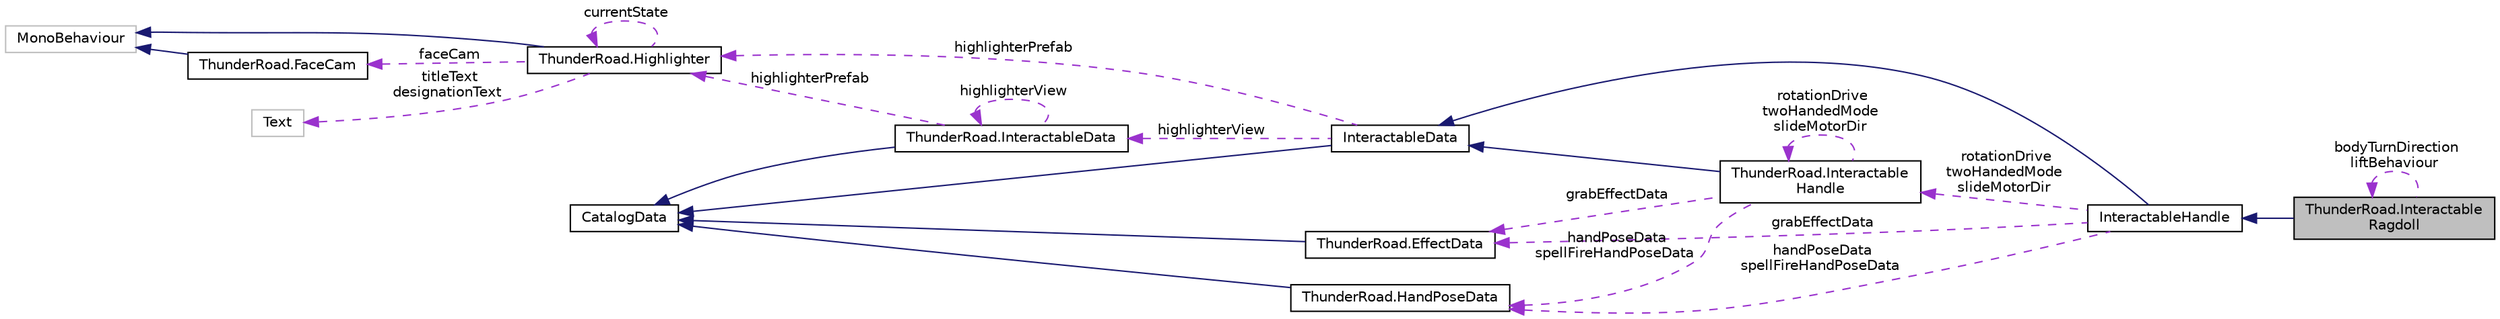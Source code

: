 digraph "ThunderRoad.InteractableRagdoll"
{
 // LATEX_PDF_SIZE
  edge [fontname="Helvetica",fontsize="10",labelfontname="Helvetica",labelfontsize="10"];
  node [fontname="Helvetica",fontsize="10",shape=record];
  rankdir="LR";
  Node1 [label="ThunderRoad.Interactable\lRagdoll",height=0.2,width=0.4,color="black", fillcolor="grey75", style="filled", fontcolor="black",tooltip="Class InteractableRagdoll. Implements the ThunderRoad.InteractableHandle"];
  Node2 -> Node1 [dir="back",color="midnightblue",fontsize="10",style="solid",fontname="Helvetica"];
  Node2 [label="InteractableHandle",height=0.2,width=0.4,color="black", fillcolor="white", style="filled",URL="$class_thunder_road_1_1_interactable_handle.html",tooltip="Class InteractableHandle. Implements the ThunderRoad.InteractableData"];
  Node3 -> Node2 [dir="back",color="midnightblue",fontsize="10",style="solid",fontname="Helvetica"];
  Node3 [label="InteractableData",height=0.2,width=0.4,color="black", fillcolor="white", style="filled",URL="$class_thunder_road_1_1_interactable_data.html",tooltip="Class InteractableData. Implements the ThunderRoad.CatalogData"];
  Node4 -> Node3 [dir="back",color="midnightblue",fontsize="10",style="solid",fontname="Helvetica"];
  Node4 [label="CatalogData",height=0.2,width=0.4,color="black", fillcolor="white", style="filled",URL="$class_thunder_road_1_1_catalog_data.html",tooltip="Class CatalogData."];
  Node5 -> Node3 [dir="back",color="darkorchid3",fontsize="10",style="dashed",label=" highlighterPrefab" ,fontname="Helvetica"];
  Node5 [label="ThunderRoad.Highlighter",height=0.2,width=0.4,color="black", fillcolor="white", style="filled",URL="$class_thunder_road_1_1_highlighter.html",tooltip="Class Highlighter. Implements the UnityEngine.MonoBehaviour"];
  Node6 -> Node5 [dir="back",color="midnightblue",fontsize="10",style="solid",fontname="Helvetica"];
  Node6 [label="MonoBehaviour",height=0.2,width=0.4,color="grey75", fillcolor="white", style="filled",tooltip=" "];
  Node7 -> Node5 [dir="back",color="darkorchid3",fontsize="10",style="dashed",label=" faceCam" ,fontname="Helvetica"];
  Node7 [label="ThunderRoad.FaceCam",height=0.2,width=0.4,color="black", fillcolor="white", style="filled",URL="$class_thunder_road_1_1_face_cam.html",tooltip="Class FaceCam. Implements the UnityEngine.MonoBehaviour"];
  Node6 -> Node7 [dir="back",color="midnightblue",fontsize="10",style="solid",fontname="Helvetica"];
  Node8 -> Node5 [dir="back",color="darkorchid3",fontsize="10",style="dashed",label=" titleText\ndesignationText" ,fontname="Helvetica"];
  Node8 [label="Text",height=0.2,width=0.4,color="grey75", fillcolor="white", style="filled",tooltip=" "];
  Node5 -> Node5 [dir="back",color="darkorchid3",fontsize="10",style="dashed",label=" currentState" ,fontname="Helvetica"];
  Node9 -> Node3 [dir="back",color="darkorchid3",fontsize="10",style="dashed",label=" highlighterView" ,fontname="Helvetica"];
  Node9 [label="ThunderRoad.InteractableData",height=0.2,width=0.4,color="black", fillcolor="white", style="filled",URL="$class_thunder_road_1_1_interactable_data.html",tooltip="Class InteractableData. Implements the ThunderRoad.CatalogData"];
  Node4 -> Node9 [dir="back",color="midnightblue",fontsize="10",style="solid",fontname="Helvetica"];
  Node5 -> Node9 [dir="back",color="darkorchid3",fontsize="10",style="dashed",label=" highlighterPrefab" ,fontname="Helvetica"];
  Node9 -> Node9 [dir="back",color="darkorchid3",fontsize="10",style="dashed",label=" highlighterView" ,fontname="Helvetica"];
  Node10 -> Node2 [dir="back",color="darkorchid3",fontsize="10",style="dashed",label=" grabEffectData" ,fontname="Helvetica"];
  Node10 [label="ThunderRoad.EffectData",height=0.2,width=0.4,color="black", fillcolor="white", style="filled",URL="$class_thunder_road_1_1_effect_data.html",tooltip="Class EffectData. Implements the ThunderRoad.CatalogData"];
  Node4 -> Node10 [dir="back",color="midnightblue",fontsize="10",style="solid",fontname="Helvetica"];
  Node11 -> Node2 [dir="back",color="darkorchid3",fontsize="10",style="dashed",label=" rotationDrive\ntwoHandedMode\nslideMotorDir" ,fontname="Helvetica"];
  Node11 [label="ThunderRoad.Interactable\lHandle",height=0.2,width=0.4,color="black", fillcolor="white", style="filled",URL="$class_thunder_road_1_1_interactable_handle.html",tooltip="Class InteractableHandle. Implements the ThunderRoad.InteractableData"];
  Node3 -> Node11 [dir="back",color="midnightblue",fontsize="10",style="solid",fontname="Helvetica"];
  Node10 -> Node11 [dir="back",color="darkorchid3",fontsize="10",style="dashed",label=" grabEffectData" ,fontname="Helvetica"];
  Node11 -> Node11 [dir="back",color="darkorchid3",fontsize="10",style="dashed",label=" rotationDrive\ntwoHandedMode\nslideMotorDir" ,fontname="Helvetica"];
  Node12 -> Node11 [dir="back",color="darkorchid3",fontsize="10",style="dashed",label=" handPoseData\nspellFireHandPoseData" ,fontname="Helvetica"];
  Node12 [label="ThunderRoad.HandPoseData",height=0.2,width=0.4,color="black", fillcolor="white", style="filled",URL="$class_thunder_road_1_1_hand_pose_data.html",tooltip="Class HandPoseData. Implements the ThunderRoad.CatalogData"];
  Node4 -> Node12 [dir="back",color="midnightblue",fontsize="10",style="solid",fontname="Helvetica"];
  Node12 -> Node2 [dir="back",color="darkorchid3",fontsize="10",style="dashed",label=" handPoseData\nspellFireHandPoseData" ,fontname="Helvetica"];
  Node1 -> Node1 [dir="back",color="darkorchid3",fontsize="10",style="dashed",label=" bodyTurnDirection\nliftBehaviour" ,fontname="Helvetica"];
}
